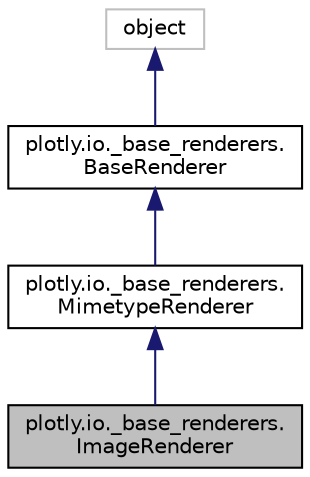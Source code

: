 digraph "plotly.io._base_renderers.ImageRenderer"
{
 // LATEX_PDF_SIZE
  edge [fontname="Helvetica",fontsize="10",labelfontname="Helvetica",labelfontsize="10"];
  node [fontname="Helvetica",fontsize="10",shape=record];
  Node1 [label="plotly.io._base_renderers.\lImageRenderer",height=0.2,width=0.4,color="black", fillcolor="grey75", style="filled", fontcolor="black",tooltip=" "];
  Node2 -> Node1 [dir="back",color="midnightblue",fontsize="10",style="solid",fontname="Helvetica"];
  Node2 [label="plotly.io._base_renderers.\lMimetypeRenderer",height=0.2,width=0.4,color="black", fillcolor="white", style="filled",URL="$classplotly_1_1io_1_1__base__renderers_1_1_mimetype_renderer.html",tooltip=" "];
  Node3 -> Node2 [dir="back",color="midnightblue",fontsize="10",style="solid",fontname="Helvetica"];
  Node3 [label="plotly.io._base_renderers.\lBaseRenderer",height=0.2,width=0.4,color="black", fillcolor="white", style="filled",URL="$classplotly_1_1io_1_1__base__renderers_1_1_base_renderer.html",tooltip=" "];
  Node4 -> Node3 [dir="back",color="midnightblue",fontsize="10",style="solid",fontname="Helvetica"];
  Node4 [label="object",height=0.2,width=0.4,color="grey75", fillcolor="white", style="filled",tooltip=" "];
}
